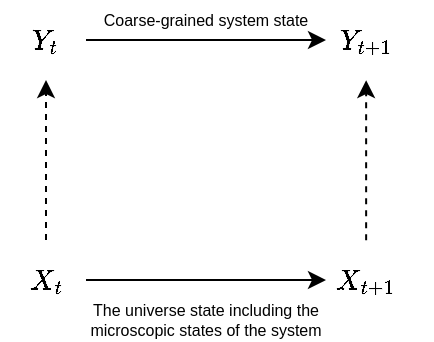 <mxfile pages="1" version="11.2.2" type="google"><diagram id="t7yvpLEdr9KgrBYRbPwc" name="Page-1"><mxGraphModel dx="825" dy="434" grid="1" gridSize="10" guides="1" tooltips="1" connect="1" arrows="1" fold="1" page="1" pageScale="1" pageWidth="827" pageHeight="1169" math="1" shadow="0"><root><mxCell id="0"/><mxCell id="1" parent="0"/><mxCell id="qTJ3PmurEFTqupq_-Exz-2" style="edgeStyle=orthogonalEdgeStyle;rounded=0;orthogonalLoop=1;jettySize=auto;html=1;exitX=1;exitY=0.5;exitDx=0;exitDy=0;" edge="1" parent="1" source="qTJ3PmurEFTqupq_-Exz-1"><mxGeometry relative="1" as="geometry"><mxPoint x="200.0" y="60.0" as="targetPoint"/></mxGeometry></mxCell><mxCell id="qTJ3PmurEFTqupq_-Exz-1" value="$$Y_t$$" style="text;html=1;strokeColor=none;fillColor=none;align=center;verticalAlign=middle;whiteSpace=wrap;rounded=0;" vertex="1" parent="1"><mxGeometry x="40" y="40" width="40" height="40" as="geometry"/></mxCell><mxCell id="qTJ3PmurEFTqupq_-Exz-3" value="$$Y_{t+1}$$" style="text;html=1;strokeColor=none;fillColor=none;align=center;verticalAlign=middle;whiteSpace=wrap;rounded=0;" vertex="1" parent="1"><mxGeometry x="200" y="40" width="40" height="40" as="geometry"/></mxCell><mxCell id="qTJ3PmurEFTqupq_-Exz-4" style="edgeStyle=orthogonalEdgeStyle;rounded=0;orthogonalLoop=1;jettySize=auto;html=1;exitX=1;exitY=0.5;exitDx=0;exitDy=0;" edge="1" source="qTJ3PmurEFTqupq_-Exz-5" parent="1"><mxGeometry relative="1" as="geometry"><mxPoint x="200.0" y="180.0" as="targetPoint"/></mxGeometry></mxCell><mxCell id="qTJ3PmurEFTqupq_-Exz-7" style="edgeStyle=orthogonalEdgeStyle;rounded=0;orthogonalLoop=1;jettySize=auto;html=1;exitX=0.5;exitY=0;exitDx=0;exitDy=0;entryX=0.5;entryY=1;entryDx=0;entryDy=0;dashed=1;" edge="1" parent="1" source="qTJ3PmurEFTqupq_-Exz-5" target="qTJ3PmurEFTqupq_-Exz-1"><mxGeometry relative="1" as="geometry"/></mxCell><mxCell id="qTJ3PmurEFTqupq_-Exz-5" value="$$X_t$$" style="text;html=1;strokeColor=none;fillColor=none;align=center;verticalAlign=middle;whiteSpace=wrap;rounded=0;" vertex="1" parent="1"><mxGeometry x="40" y="160" width="40" height="40" as="geometry"/></mxCell><mxCell id="qTJ3PmurEFTqupq_-Exz-6" value="$$X_{t+1}$$" style="text;html=1;strokeColor=none;fillColor=none;align=center;verticalAlign=middle;whiteSpace=wrap;rounded=0;" vertex="1" parent="1"><mxGeometry x="200" y="160" width="40" height="40" as="geometry"/></mxCell><mxCell id="qTJ3PmurEFTqupq_-Exz-9" style="edgeStyle=orthogonalEdgeStyle;rounded=0;orthogonalLoop=1;jettySize=auto;html=1;exitX=0.5;exitY=0;exitDx=0;exitDy=0;entryX=0.5;entryY=1;entryDx=0;entryDy=0;dashed=1;" edge="1" parent="1"><mxGeometry relative="1" as="geometry"><mxPoint x="220.069" y="160.069" as="sourcePoint"/><mxPoint x="220.069" y="80.069" as="targetPoint"/></mxGeometry></mxCell><mxCell id="qTJ3PmurEFTqupq_-Exz-10" value="Coarse-grained system state" style="text;html=1;strokeColor=none;fillColor=none;align=center;verticalAlign=middle;whiteSpace=wrap;rounded=0;fontSize=8;" vertex="1" parent="1"><mxGeometry x="80" y="40" width="120" height="20" as="geometry"/></mxCell><mxCell id="qTJ3PmurEFTqupq_-Exz-11" value="The universe state including the microscopic states of the system" style="text;html=1;strokeColor=none;fillColor=none;align=center;verticalAlign=middle;whiteSpace=wrap;rounded=0;fontSize=8;" vertex="1" parent="1"><mxGeometry x="80" y="190" width="120" height="20" as="geometry"/></mxCell></root></mxGraphModel></diagram></mxfile>